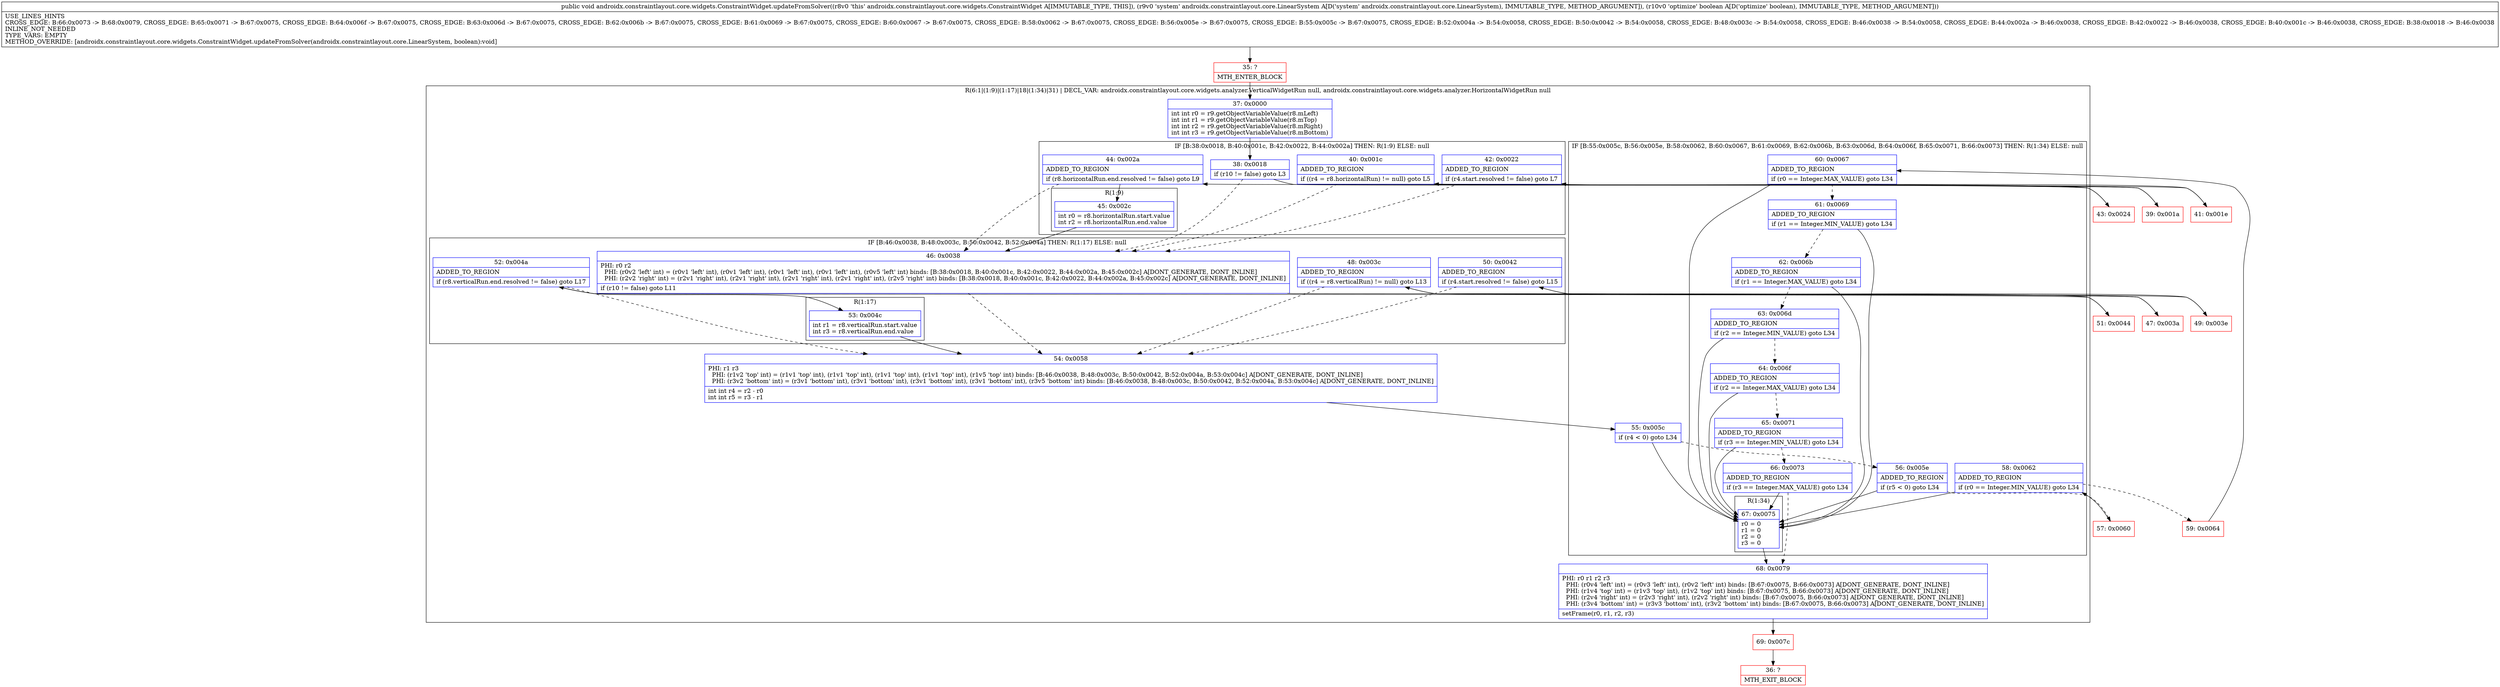 digraph "CFG forandroidx.constraintlayout.core.widgets.ConstraintWidget.updateFromSolver(Landroidx\/constraintlayout\/core\/LinearSystem;Z)V" {
subgraph cluster_Region_19354555 {
label = "R(6:1|(1:9)|(1:17)|18|(1:34)|31) | DECL_VAR: androidx.constraintlayout.core.widgets.analyzer.VerticalWidgetRun null, androidx.constraintlayout.core.widgets.analyzer.HorizontalWidgetRun null\l";
node [shape=record,color=blue];
Node_37 [shape=record,label="{37\:\ 0x0000|int int r0 = r9.getObjectVariableValue(r8.mLeft)\lint int r1 = r9.getObjectVariableValue(r8.mTop)\lint int r2 = r9.getObjectVariableValue(r8.mRight)\lint int r3 = r9.getObjectVariableValue(r8.mBottom)\l}"];
subgraph cluster_IfRegion_1236257118 {
label = "IF [B:38:0x0018, B:40:0x001c, B:42:0x0022, B:44:0x002a] THEN: R(1:9) ELSE: null";
node [shape=record,color=blue];
Node_38 [shape=record,label="{38\:\ 0x0018|if (r10 != false) goto L3\l}"];
Node_40 [shape=record,label="{40\:\ 0x001c|ADDED_TO_REGION\l|if ((r4 = r8.horizontalRun) != null) goto L5\l}"];
Node_42 [shape=record,label="{42\:\ 0x0022|ADDED_TO_REGION\l|if (r4.start.resolved != false) goto L7\l}"];
Node_44 [shape=record,label="{44\:\ 0x002a|ADDED_TO_REGION\l|if (r8.horizontalRun.end.resolved != false) goto L9\l}"];
subgraph cluster_Region_1338228940 {
label = "R(1:9)";
node [shape=record,color=blue];
Node_45 [shape=record,label="{45\:\ 0x002c|int r0 = r8.horizontalRun.start.value\lint r2 = r8.horizontalRun.end.value\l}"];
}
}
subgraph cluster_IfRegion_905916184 {
label = "IF [B:46:0x0038, B:48:0x003c, B:50:0x0042, B:52:0x004a] THEN: R(1:17) ELSE: null";
node [shape=record,color=blue];
Node_46 [shape=record,label="{46\:\ 0x0038|PHI: r0 r2 \l  PHI: (r0v2 'left' int) = (r0v1 'left' int), (r0v1 'left' int), (r0v1 'left' int), (r0v1 'left' int), (r0v5 'left' int) binds: [B:38:0x0018, B:40:0x001c, B:42:0x0022, B:44:0x002a, B:45:0x002c] A[DONT_GENERATE, DONT_INLINE]\l  PHI: (r2v2 'right' int) = (r2v1 'right' int), (r2v1 'right' int), (r2v1 'right' int), (r2v1 'right' int), (r2v5 'right' int) binds: [B:38:0x0018, B:40:0x001c, B:42:0x0022, B:44:0x002a, B:45:0x002c] A[DONT_GENERATE, DONT_INLINE]\l|if (r10 != false) goto L11\l}"];
Node_48 [shape=record,label="{48\:\ 0x003c|ADDED_TO_REGION\l|if ((r4 = r8.verticalRun) != null) goto L13\l}"];
Node_50 [shape=record,label="{50\:\ 0x0042|ADDED_TO_REGION\l|if (r4.start.resolved != false) goto L15\l}"];
Node_52 [shape=record,label="{52\:\ 0x004a|ADDED_TO_REGION\l|if (r8.verticalRun.end.resolved != false) goto L17\l}"];
subgraph cluster_Region_177031311 {
label = "R(1:17)";
node [shape=record,color=blue];
Node_53 [shape=record,label="{53\:\ 0x004c|int r1 = r8.verticalRun.start.value\lint r3 = r8.verticalRun.end.value\l}"];
}
}
Node_54 [shape=record,label="{54\:\ 0x0058|PHI: r1 r3 \l  PHI: (r1v2 'top' int) = (r1v1 'top' int), (r1v1 'top' int), (r1v1 'top' int), (r1v1 'top' int), (r1v5 'top' int) binds: [B:46:0x0038, B:48:0x003c, B:50:0x0042, B:52:0x004a, B:53:0x004c] A[DONT_GENERATE, DONT_INLINE]\l  PHI: (r3v2 'bottom' int) = (r3v1 'bottom' int), (r3v1 'bottom' int), (r3v1 'bottom' int), (r3v1 'bottom' int), (r3v5 'bottom' int) binds: [B:46:0x0038, B:48:0x003c, B:50:0x0042, B:52:0x004a, B:53:0x004c] A[DONT_GENERATE, DONT_INLINE]\l|int int r4 = r2 \- r0\lint int r5 = r3 \- r1\l}"];
subgraph cluster_IfRegion_822902686 {
label = "IF [B:55:0x005c, B:56:0x005e, B:58:0x0062, B:60:0x0067, B:61:0x0069, B:62:0x006b, B:63:0x006d, B:64:0x006f, B:65:0x0071, B:66:0x0073] THEN: R(1:34) ELSE: null";
node [shape=record,color=blue];
Node_55 [shape=record,label="{55\:\ 0x005c|if (r4 \< 0) goto L34\l}"];
Node_56 [shape=record,label="{56\:\ 0x005e|ADDED_TO_REGION\l|if (r5 \< 0) goto L34\l}"];
Node_58 [shape=record,label="{58\:\ 0x0062|ADDED_TO_REGION\l|if (r0 == Integer.MIN_VALUE) goto L34\l}"];
Node_60 [shape=record,label="{60\:\ 0x0067|ADDED_TO_REGION\l|if (r0 == Integer.MAX_VALUE) goto L34\l}"];
Node_61 [shape=record,label="{61\:\ 0x0069|ADDED_TO_REGION\l|if (r1 == Integer.MIN_VALUE) goto L34\l}"];
Node_62 [shape=record,label="{62\:\ 0x006b|ADDED_TO_REGION\l|if (r1 == Integer.MAX_VALUE) goto L34\l}"];
Node_63 [shape=record,label="{63\:\ 0x006d|ADDED_TO_REGION\l|if (r2 == Integer.MIN_VALUE) goto L34\l}"];
Node_64 [shape=record,label="{64\:\ 0x006f|ADDED_TO_REGION\l|if (r2 == Integer.MAX_VALUE) goto L34\l}"];
Node_65 [shape=record,label="{65\:\ 0x0071|ADDED_TO_REGION\l|if (r3 == Integer.MIN_VALUE) goto L34\l}"];
Node_66 [shape=record,label="{66\:\ 0x0073|ADDED_TO_REGION\l|if (r3 == Integer.MAX_VALUE) goto L34\l}"];
subgraph cluster_Region_2101617561 {
label = "R(1:34)";
node [shape=record,color=blue];
Node_67 [shape=record,label="{67\:\ 0x0075|r0 = 0\lr1 = 0\lr2 = 0\lr3 = 0\l}"];
}
}
Node_68 [shape=record,label="{68\:\ 0x0079|PHI: r0 r1 r2 r3 \l  PHI: (r0v4 'left' int) = (r0v3 'left' int), (r0v2 'left' int) binds: [B:67:0x0075, B:66:0x0073] A[DONT_GENERATE, DONT_INLINE]\l  PHI: (r1v4 'top' int) = (r1v3 'top' int), (r1v2 'top' int) binds: [B:67:0x0075, B:66:0x0073] A[DONT_GENERATE, DONT_INLINE]\l  PHI: (r2v4 'right' int) = (r2v3 'right' int), (r2v2 'right' int) binds: [B:67:0x0075, B:66:0x0073] A[DONT_GENERATE, DONT_INLINE]\l  PHI: (r3v4 'bottom' int) = (r3v3 'bottom' int), (r3v2 'bottom' int) binds: [B:67:0x0075, B:66:0x0073] A[DONT_GENERATE, DONT_INLINE]\l|setFrame(r0, r1, r2, r3)\l}"];
}
Node_35 [shape=record,color=red,label="{35\:\ ?|MTH_ENTER_BLOCK\l}"];
Node_39 [shape=record,color=red,label="{39\:\ 0x001a}"];
Node_41 [shape=record,color=red,label="{41\:\ 0x001e}"];
Node_43 [shape=record,color=red,label="{43\:\ 0x0024}"];
Node_47 [shape=record,color=red,label="{47\:\ 0x003a}"];
Node_49 [shape=record,color=red,label="{49\:\ 0x003e}"];
Node_51 [shape=record,color=red,label="{51\:\ 0x0044}"];
Node_57 [shape=record,color=red,label="{57\:\ 0x0060}"];
Node_59 [shape=record,color=red,label="{59\:\ 0x0064}"];
Node_69 [shape=record,color=red,label="{69\:\ 0x007c}"];
Node_36 [shape=record,color=red,label="{36\:\ ?|MTH_EXIT_BLOCK\l}"];
MethodNode[shape=record,label="{public void androidx.constraintlayout.core.widgets.ConstraintWidget.updateFromSolver((r8v0 'this' androidx.constraintlayout.core.widgets.ConstraintWidget A[IMMUTABLE_TYPE, THIS]), (r9v0 'system' androidx.constraintlayout.core.LinearSystem A[D('system' androidx.constraintlayout.core.LinearSystem), IMMUTABLE_TYPE, METHOD_ARGUMENT]), (r10v0 'optimize' boolean A[D('optimize' boolean), IMMUTABLE_TYPE, METHOD_ARGUMENT]))  | USE_LINES_HINTS\lCROSS_EDGE: B:66:0x0073 \-\> B:68:0x0079, CROSS_EDGE: B:65:0x0071 \-\> B:67:0x0075, CROSS_EDGE: B:64:0x006f \-\> B:67:0x0075, CROSS_EDGE: B:63:0x006d \-\> B:67:0x0075, CROSS_EDGE: B:62:0x006b \-\> B:67:0x0075, CROSS_EDGE: B:61:0x0069 \-\> B:67:0x0075, CROSS_EDGE: B:60:0x0067 \-\> B:67:0x0075, CROSS_EDGE: B:58:0x0062 \-\> B:67:0x0075, CROSS_EDGE: B:56:0x005e \-\> B:67:0x0075, CROSS_EDGE: B:55:0x005c \-\> B:67:0x0075, CROSS_EDGE: B:52:0x004a \-\> B:54:0x0058, CROSS_EDGE: B:50:0x0042 \-\> B:54:0x0058, CROSS_EDGE: B:48:0x003c \-\> B:54:0x0058, CROSS_EDGE: B:46:0x0038 \-\> B:54:0x0058, CROSS_EDGE: B:44:0x002a \-\> B:46:0x0038, CROSS_EDGE: B:42:0x0022 \-\> B:46:0x0038, CROSS_EDGE: B:40:0x001c \-\> B:46:0x0038, CROSS_EDGE: B:38:0x0018 \-\> B:46:0x0038\lINLINE_NOT_NEEDED\lTYPE_VARS: EMPTY\lMETHOD_OVERRIDE: [androidx.constraintlayout.core.widgets.ConstraintWidget.updateFromSolver(androidx.constraintlayout.core.LinearSystem, boolean):void]\l}"];
MethodNode -> Node_35;Node_37 -> Node_38;
Node_38 -> Node_39;
Node_38 -> Node_46[style=dashed];
Node_40 -> Node_41;
Node_40 -> Node_46[style=dashed];
Node_42 -> Node_43;
Node_42 -> Node_46[style=dashed];
Node_44 -> Node_45;
Node_44 -> Node_46[style=dashed];
Node_45 -> Node_46;
Node_46 -> Node_47;
Node_46 -> Node_54[style=dashed];
Node_48 -> Node_49;
Node_48 -> Node_54[style=dashed];
Node_50 -> Node_51;
Node_50 -> Node_54[style=dashed];
Node_52 -> Node_53;
Node_52 -> Node_54[style=dashed];
Node_53 -> Node_54;
Node_54 -> Node_55;
Node_55 -> Node_56[style=dashed];
Node_55 -> Node_67;
Node_56 -> Node_57[style=dashed];
Node_56 -> Node_67;
Node_58 -> Node_59[style=dashed];
Node_58 -> Node_67;
Node_60 -> Node_61[style=dashed];
Node_60 -> Node_67;
Node_61 -> Node_62[style=dashed];
Node_61 -> Node_67;
Node_62 -> Node_63[style=dashed];
Node_62 -> Node_67;
Node_63 -> Node_64[style=dashed];
Node_63 -> Node_67;
Node_64 -> Node_65[style=dashed];
Node_64 -> Node_67;
Node_65 -> Node_66[style=dashed];
Node_65 -> Node_67;
Node_66 -> Node_67;
Node_66 -> Node_68[style=dashed];
Node_67 -> Node_68;
Node_68 -> Node_69;
Node_35 -> Node_37;
Node_39 -> Node_40;
Node_41 -> Node_42;
Node_43 -> Node_44;
Node_47 -> Node_48;
Node_49 -> Node_50;
Node_51 -> Node_52;
Node_57 -> Node_58;
Node_59 -> Node_60;
Node_69 -> Node_36;
}

